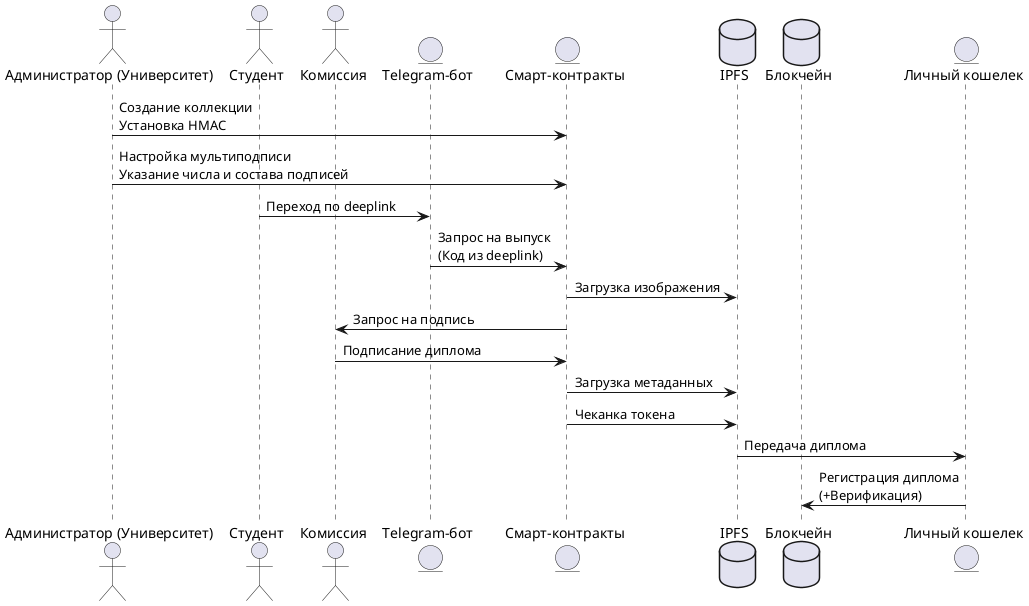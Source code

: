 @startuml diploma_issue

actor "Администратор (Университет)" as Admin
actor "Студент" as Student
actor "Комиссия" as Committee
entity "Telegram-бот" as Bot
entity "Смарт-контракты" as Contracts
database "IPFS" as IPFS
database "Блокчейн" as Blockchain
entity "Личный кошелек" as Wallet

Admin -> Contracts: Создание коллекции\nУстановка HMAC
Admin -> Contracts: Настройка мультиподписи\nУказание числа и состава подписей
Student -> Bot: Переход по deeplink
Bot -> Contracts: Запрос на выпуск\n(Код из deeplink)
Contracts -> IPFS: Загрузка изображения
Contracts -> Committee: Запрос на подпись
Committee -> Contracts: Подписание диплома
Contracts -> IPFS: Загрузка метаданных
Contracts -> IPFS: Чеканка токена
IPFS -> Wallet: Передача диплома
Wallet -> Blockchain: Регистрация диплома\n(+Верификация)

@enduml
